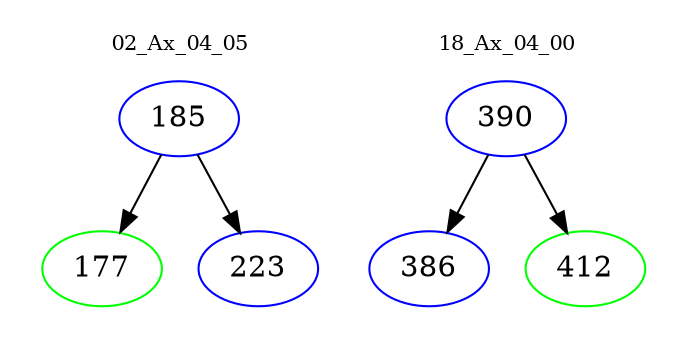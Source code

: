 digraph{
subgraph cluster_0 {
color = white
label = "02_Ax_04_05";
fontsize=10;
T0_185 [label="185", color="blue"]
T0_185 -> T0_177 [color="black"]
T0_177 [label="177", color="green"]
T0_185 -> T0_223 [color="black"]
T0_223 [label="223", color="blue"]
}
subgraph cluster_1 {
color = white
label = "18_Ax_04_00";
fontsize=10;
T1_390 [label="390", color="blue"]
T1_390 -> T1_386 [color="black"]
T1_386 [label="386", color="blue"]
T1_390 -> T1_412 [color="black"]
T1_412 [label="412", color="green"]
}
}
